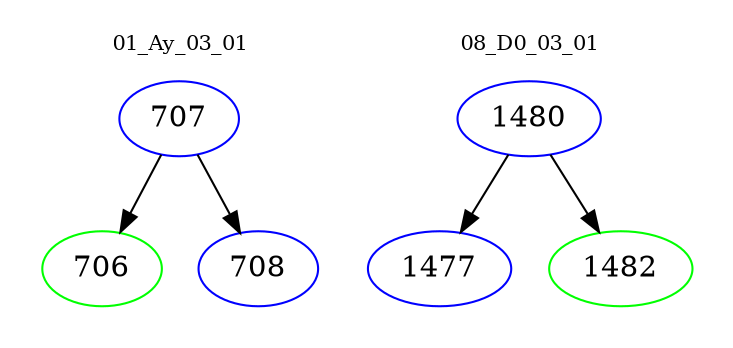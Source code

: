 digraph{
subgraph cluster_0 {
color = white
label = "01_Ay_03_01";
fontsize=10;
T0_707 [label="707", color="blue"]
T0_707 -> T0_706 [color="black"]
T0_706 [label="706", color="green"]
T0_707 -> T0_708 [color="black"]
T0_708 [label="708", color="blue"]
}
subgraph cluster_1 {
color = white
label = "08_D0_03_01";
fontsize=10;
T1_1480 [label="1480", color="blue"]
T1_1480 -> T1_1477 [color="black"]
T1_1477 [label="1477", color="blue"]
T1_1480 -> T1_1482 [color="black"]
T1_1482 [label="1482", color="green"]
}
}

